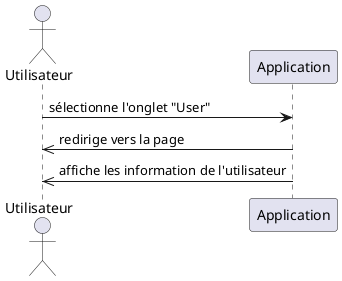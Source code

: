@startuml
Actor Utilisateur As U
Participant Application As A

U->A: sélectionne l'onglet "User"
A->>U: redirige vers la page
A->>U: affiche les information de l'utilisateur
@enduml
